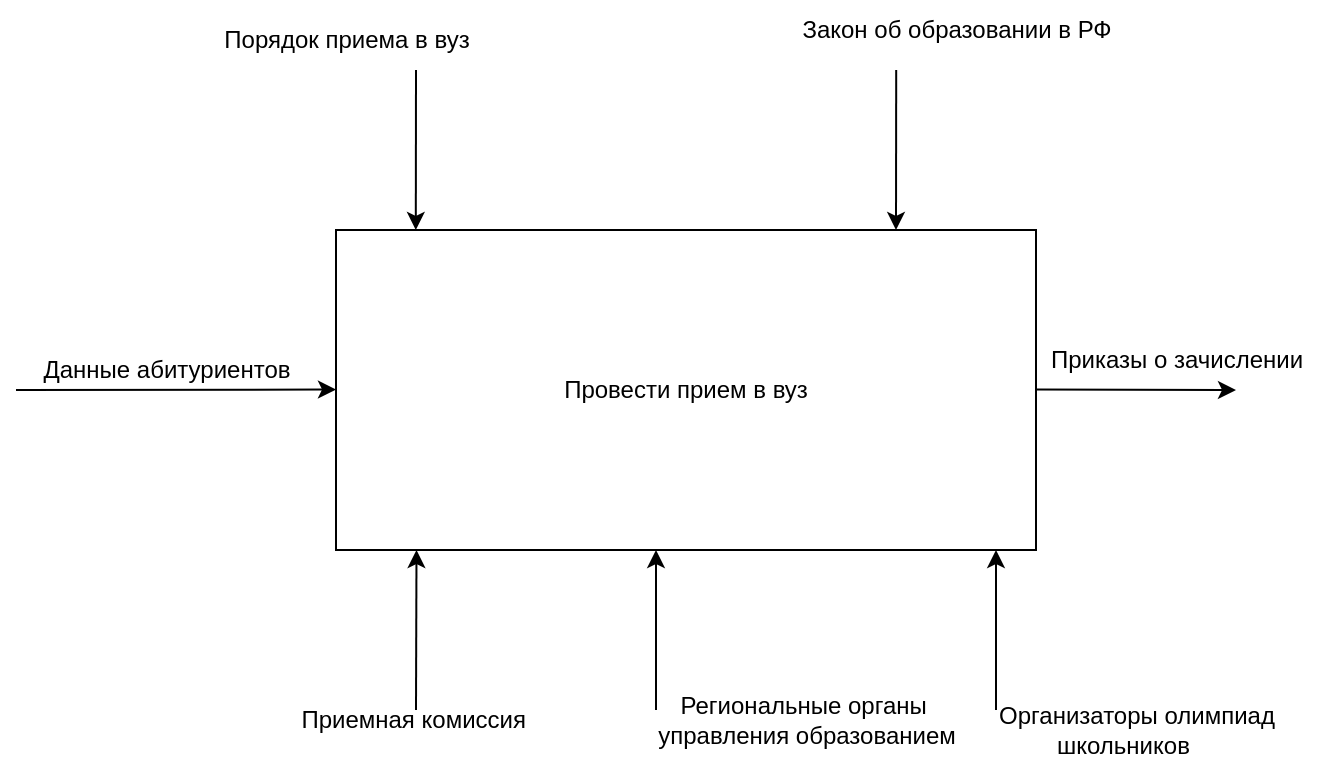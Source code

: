<mxfile version="22.0.6" type="device" pages="5">
  <diagram name="Копия Страница 1" id="jiBFk883fgw0Rn84-IuX">
    <mxGraphModel dx="1434" dy="746" grid="1" gridSize="10" guides="1" tooltips="1" connect="1" arrows="1" fold="1" page="1" pageScale="1" pageWidth="827" pageHeight="1169" math="0" shadow="0">
      <root>
        <mxCell id="N11et4Io_rQNXMmIKSy--0" />
        <mxCell id="N11et4Io_rQNXMmIKSy--1" parent="N11et4Io_rQNXMmIKSy--0" />
        <mxCell id="N11et4Io_rQNXMmIKSy--2" value="&lt;p class=&quot;MsoNormal&quot;&gt;Провести прием в вуз&lt;/p&gt;" style="rounded=0;whiteSpace=wrap;html=1;" parent="N11et4Io_rQNXMmIKSy--1" vertex="1">
          <mxGeometry x="320" y="200" width="350" height="160" as="geometry" />
        </mxCell>
        <mxCell id="N11et4Io_rQNXMmIKSy--3" value="" style="endArrow=classic;html=1;rounded=0;" parent="N11et4Io_rQNXMmIKSy--1" edge="1">
          <mxGeometry width="50" height="50" relative="1" as="geometry">
            <mxPoint x="160" y="280" as="sourcePoint" />
            <mxPoint x="320" y="279.76" as="targetPoint" />
          </mxGeometry>
        </mxCell>
        <mxCell id="N11et4Io_rQNXMmIKSy--4" value="Данные абитуриентов" style="text;html=1;align=center;verticalAlign=middle;resizable=0;points=[];autosize=1;strokeColor=none;fillColor=none;" parent="N11et4Io_rQNXMmIKSy--1" vertex="1">
          <mxGeometry x="160" y="255" width="150" height="30" as="geometry" />
        </mxCell>
        <mxCell id="N11et4Io_rQNXMmIKSy--5" value="" style="endArrow=classic;html=1;rounded=0;entryX=0.114;entryY=0;entryDx=0;entryDy=0;entryPerimeter=0;" parent="N11et4Io_rQNXMmIKSy--1" target="N11et4Io_rQNXMmIKSy--2" edge="1">
          <mxGeometry width="50" height="50" relative="1" as="geometry">
            <mxPoint x="360" y="120" as="sourcePoint" />
            <mxPoint x="400" y="220" as="targetPoint" />
          </mxGeometry>
        </mxCell>
        <mxCell id="N11et4Io_rQNXMmIKSy--6" value="Порядок приема в вуз" style="text;html=1;align=center;verticalAlign=middle;resizable=0;points=[];autosize=1;strokeColor=none;fillColor=none;" parent="N11et4Io_rQNXMmIKSy--1" vertex="1">
          <mxGeometry x="250" y="90" width="150" height="30" as="geometry" />
        </mxCell>
        <mxCell id="N11et4Io_rQNXMmIKSy--7" value="" style="endArrow=classic;html=1;rounded=0;entryX=0.114;entryY=0;entryDx=0;entryDy=0;entryPerimeter=0;" parent="N11et4Io_rQNXMmIKSy--1" edge="1">
          <mxGeometry width="50" height="50" relative="1" as="geometry">
            <mxPoint x="600.1" y="120" as="sourcePoint" />
            <mxPoint x="600.0" y="200" as="targetPoint" />
          </mxGeometry>
        </mxCell>
        <mxCell id="N11et4Io_rQNXMmIKSy--8" value="Закон об образовании в РФ" style="text;html=1;align=center;verticalAlign=middle;resizable=0;points=[];autosize=1;strokeColor=none;fillColor=none;" parent="N11et4Io_rQNXMmIKSy--1" vertex="1">
          <mxGeometry x="540" y="85" width="180" height="30" as="geometry" />
        </mxCell>
        <mxCell id="N11et4Io_rQNXMmIKSy--11" value="" style="endArrow=classic;html=1;rounded=0;entryX=0.115;entryY=1;entryDx=0;entryDy=0;entryPerimeter=0;" parent="N11et4Io_rQNXMmIKSy--1" target="N11et4Io_rQNXMmIKSy--2" edge="1">
          <mxGeometry width="50" height="50" relative="1" as="geometry">
            <mxPoint x="360" y="440" as="sourcePoint" />
            <mxPoint x="360.0" y="430" as="targetPoint" />
          </mxGeometry>
        </mxCell>
        <mxCell id="N11et4Io_rQNXMmIKSy--12" value="Приемная комиссия&amp;nbsp;" style="text;html=1;align=center;verticalAlign=middle;resizable=0;points=[];autosize=1;strokeColor=none;fillColor=none;" parent="N11et4Io_rQNXMmIKSy--1" vertex="1">
          <mxGeometry x="290" y="430" width="140" height="30" as="geometry" />
        </mxCell>
        <mxCell id="N11et4Io_rQNXMmIKSy--13" value="" style="endArrow=classic;html=1;rounded=0;" parent="N11et4Io_rQNXMmIKSy--1" edge="1">
          <mxGeometry width="50" height="50" relative="1" as="geometry">
            <mxPoint x="480" y="440" as="sourcePoint" />
            <mxPoint x="480" y="360" as="targetPoint" />
          </mxGeometry>
        </mxCell>
        <mxCell id="N11et4Io_rQNXMmIKSy--14" value="Региональные органы&amp;nbsp;&lt;br&gt;управления образованием" style="text;html=1;align=center;verticalAlign=middle;resizable=0;points=[];autosize=1;strokeColor=none;fillColor=none;" parent="N11et4Io_rQNXMmIKSy--1" vertex="1">
          <mxGeometry x="470" y="425" width="170" height="40" as="geometry" />
        </mxCell>
        <mxCell id="N11et4Io_rQNXMmIKSy--15" value="" style="endArrow=classic;html=1;rounded=0;" parent="N11et4Io_rQNXMmIKSy--1" edge="1">
          <mxGeometry width="50" height="50" relative="1" as="geometry">
            <mxPoint x="650" y="440" as="sourcePoint" />
            <mxPoint x="650" y="360" as="targetPoint" />
          </mxGeometry>
        </mxCell>
        <mxCell id="N11et4Io_rQNXMmIKSy--16" value="Организаторы олимпиад&lt;br&gt;школьников&amp;nbsp;&lt;span style=&quot;white-space: pre;&quot;&gt;&#x9;&lt;/span&gt;" style="text;html=1;align=center;verticalAlign=middle;resizable=0;points=[];autosize=1;strokeColor=none;fillColor=none;" parent="N11et4Io_rQNXMmIKSy--1" vertex="1">
          <mxGeometry x="640" y="430" width="160" height="40" as="geometry" />
        </mxCell>
        <mxCell id="N11et4Io_rQNXMmIKSy--17" value="" style="endArrow=classic;html=1;rounded=0;" parent="N11et4Io_rQNXMmIKSy--1" edge="1">
          <mxGeometry width="50" height="50" relative="1" as="geometry">
            <mxPoint x="670" y="279.71" as="sourcePoint" />
            <mxPoint x="770" y="280" as="targetPoint" />
          </mxGeometry>
        </mxCell>
        <mxCell id="N11et4Io_rQNXMmIKSy--18" value="Приказы о зачислении" style="text;html=1;align=center;verticalAlign=middle;resizable=0;points=[];autosize=1;strokeColor=none;fillColor=none;" parent="N11et4Io_rQNXMmIKSy--1" vertex="1">
          <mxGeometry x="665" y="250" width="150" height="30" as="geometry" />
        </mxCell>
      </root>
    </mxGraphModel>
  </diagram>
  <diagram name="Копия Страница 4" id="l4wWFQmzOyoUyt7C94R4">
    <mxGraphModel dx="2261" dy="746" grid="1" gridSize="10" guides="1" tooltips="1" connect="1" arrows="1" fold="1" page="1" pageScale="1" pageWidth="827" pageHeight="1169" math="0" shadow="0">
      <root>
        <mxCell id="G4tB_b_ON3mw8sExIOfI-0" />
        <mxCell id="G4tB_b_ON3mw8sExIOfI-1" parent="G4tB_b_ON3mw8sExIOfI-0" />
        <mxCell id="G4tB_b_ON3mw8sExIOfI-2" value="Обработка информации" style="rounded=0;whiteSpace=wrap;html=1;" parent="G4tB_b_ON3mw8sExIOfI-1" vertex="1">
          <mxGeometry x="280" y="260" width="120" height="60" as="geometry" />
        </mxCell>
        <mxCell id="G4tB_b_ON3mw8sExIOfI-3" value="прием документов от граждан" style="rounded=0;whiteSpace=wrap;html=1;" parent="G4tB_b_ON3mw8sExIOfI-1" vertex="1">
          <mxGeometry x="20" y="150" width="120" height="60" as="geometry" />
        </mxCell>
        <mxCell id="G4tB_b_ON3mw8sExIOfI-4" value="проведение конкурсного отбора" style="rounded=0;whiteSpace=wrap;html=1;" parent="G4tB_b_ON3mw8sExIOfI-1" vertex="1">
          <mxGeometry x="600" y="350" width="120" height="60" as="geometry" />
        </mxCell>
        <mxCell id="G4tB_b_ON3mw8sExIOfI-5" value="" style="endArrow=classic;html=1;rounded=0;entryX=0;entryY=0.5;entryDx=0;entryDy=0;" parent="G4tB_b_ON3mw8sExIOfI-1" target="G4tB_b_ON3mw8sExIOfI-3" edge="1">
          <mxGeometry width="50" height="50" relative="1" as="geometry">
            <mxPoint x="-130" y="180" as="sourcePoint" />
            <mxPoint x="100" y="179" as="targetPoint" />
            <Array as="points">
              <mxPoint x="-50" y="180" />
            </Array>
          </mxGeometry>
        </mxCell>
        <mxCell id="G4tB_b_ON3mw8sExIOfI-6" value="Данные абитуриентов" style="text;html=1;align=center;verticalAlign=middle;resizable=0;points=[];autosize=1;strokeColor=none;fillColor=none;" parent="G4tB_b_ON3mw8sExIOfI-1" vertex="1">
          <mxGeometry x="-130" y="145" width="150" height="30" as="geometry" />
        </mxCell>
        <mxCell id="G4tB_b_ON3mw8sExIOfI-7" value="" style="endArrow=classic;html=1;rounded=0;entryX=0.5;entryY=0;entryDx=0;entryDy=0;" parent="G4tB_b_ON3mw8sExIOfI-1" target="G4tB_b_ON3mw8sExIOfI-3" edge="1">
          <mxGeometry width="50" height="50" relative="1" as="geometry">
            <mxPoint x="80" y="70" as="sourcePoint" />
            <mxPoint x="159.5" y="150" as="targetPoint" />
          </mxGeometry>
        </mxCell>
        <mxCell id="G4tB_b_ON3mw8sExIOfI-8" value="Порядок приема в вуз" style="text;html=1;align=center;verticalAlign=middle;resizable=0;points=[];autosize=1;strokeColor=none;fillColor=none;" parent="G4tB_b_ON3mw8sExIOfI-1" vertex="1">
          <mxGeometry x="5" y="35" width="150" height="30" as="geometry" />
        </mxCell>
        <mxCell id="G4tB_b_ON3mw8sExIOfI-9" value="&lt;span style=&quot;color: rgb(0, 0, 0); font-family: Helvetica; font-size: 12px; font-style: normal; font-variant-ligatures: normal; font-variant-caps: normal; font-weight: 400; letter-spacing: normal; orphans: 2; text-align: center; text-indent: 0px; text-transform: none; widows: 2; word-spacing: 0px; -webkit-text-stroke-width: 0px; background-color: rgb(251, 251, 251); text-decoration-thickness: initial; text-decoration-style: initial; text-decoration-color: initial; float: none; display: inline !important;&quot;&gt;Закон об образовании в РФ&lt;/span&gt;" style="text;whiteSpace=wrap;html=1;" parent="G4tB_b_ON3mw8sExIOfI-1" vertex="1">
          <mxGeometry x="600" y="40" width="190" height="40" as="geometry" />
        </mxCell>
        <mxCell id="G4tB_b_ON3mw8sExIOfI-10" value="" style="endArrow=classic;html=1;rounded=0;entryX=0.75;entryY=0;entryDx=0;entryDy=0;" parent="G4tB_b_ON3mw8sExIOfI-1" target="G4tB_b_ON3mw8sExIOfI-4" edge="1">
          <mxGeometry width="50" height="50" relative="1" as="geometry">
            <mxPoint x="690" y="70" as="sourcePoint" />
            <mxPoint x="560" y="150" as="targetPoint" />
          </mxGeometry>
        </mxCell>
        <mxCell id="G4tB_b_ON3mw8sExIOfI-11" value="Приемная комиссия&amp;nbsp;" style="text;html=1;align=center;verticalAlign=middle;resizable=0;points=[];autosize=1;strokeColor=none;fillColor=none;" parent="G4tB_b_ON3mw8sExIOfI-1" vertex="1">
          <mxGeometry x="80" y="480" width="140" height="30" as="geometry" />
        </mxCell>
        <mxCell id="G4tB_b_ON3mw8sExIOfI-12" value="" style="endArrow=classic;html=1;rounded=0;entryX=0.75;entryY=1;entryDx=0;entryDy=0;" parent="G4tB_b_ON3mw8sExIOfI-1" target="G4tB_b_ON3mw8sExIOfI-3" edge="1">
          <mxGeometry width="50" height="50" relative="1" as="geometry">
            <mxPoint x="110" y="480" as="sourcePoint" />
            <mxPoint x="150" y="380" as="targetPoint" />
          </mxGeometry>
        </mxCell>
        <mxCell id="G4tB_b_ON3mw8sExIOfI-13" value="" style="endArrow=classic;html=1;rounded=0;" parent="G4tB_b_ON3mw8sExIOfI-1" edge="1">
          <mxGeometry width="50" height="50" relative="1" as="geometry">
            <mxPoint x="80" y="520" as="sourcePoint" />
            <mxPoint x="79.5" y="210" as="targetPoint" />
            <Array as="points">
              <mxPoint x="79.5" y="440" />
            </Array>
          </mxGeometry>
        </mxCell>
        <mxCell id="G4tB_b_ON3mw8sExIOfI-14" value="" style="endArrow=classic;html=1;rounded=0;exitX=1;exitY=0.5;exitDx=0;exitDy=0;" parent="G4tB_b_ON3mw8sExIOfI-1" source="G4tB_b_ON3mw8sExIOfI-3" edge="1">
          <mxGeometry width="50" height="50" relative="1" as="geometry">
            <mxPoint x="250" y="210" as="sourcePoint" />
            <mxPoint x="280" y="290" as="targetPoint" />
            <Array as="points">
              <mxPoint x="240" y="180" />
              <mxPoint x="240" y="240" />
              <mxPoint x="240" y="290" />
            </Array>
          </mxGeometry>
        </mxCell>
        <mxCell id="G4tB_b_ON3mw8sExIOfI-15" value="" style="endArrow=classic;html=1;rounded=0;exitX=1;exitY=0.5;exitDx=0;exitDy=0;entryX=0;entryY=0;entryDx=0;entryDy=0;" parent="G4tB_b_ON3mw8sExIOfI-1" target="G4tB_b_ON3mw8sExIOfI-4" edge="1">
          <mxGeometry width="50" height="50" relative="1" as="geometry">
            <mxPoint x="400" y="290" as="sourcePoint" />
            <mxPoint x="460" y="400" as="targetPoint" />
            <Array as="points">
              <mxPoint x="460" y="290" />
              <mxPoint x="460" y="350" />
            </Array>
          </mxGeometry>
        </mxCell>
        <mxCell id="G4tB_b_ON3mw8sExIOfI-16" value="" style="endArrow=classic;html=1;rounded=0;entryX=0.25;entryY=1;entryDx=0;entryDy=0;exitX=1;exitY=0.925;exitDx=0;exitDy=0;exitPerimeter=0;" parent="G4tB_b_ON3mw8sExIOfI-1" source="G4tB_b_ON3mw8sExIOfI-17" target="G4tB_b_ON3mw8sExIOfI-3" edge="1">
          <mxGeometry width="50" height="50" relative="1" as="geometry">
            <mxPoint x="50" y="500" as="sourcePoint" />
            <mxPoint x="40" y="230" as="targetPoint" />
          </mxGeometry>
        </mxCell>
        <mxCell id="G4tB_b_ON3mw8sExIOfI-17" value="Организаторы олимпиад&lt;br&gt;школьников&amp;nbsp;&lt;span style=&quot;white-space: pre;&quot;&gt;&#x9;&lt;/span&gt;" style="text;html=1;align=center;verticalAlign=middle;resizable=0;points=[];autosize=1;strokeColor=none;fillColor=none;" parent="G4tB_b_ON3mw8sExIOfI-1" vertex="1">
          <mxGeometry x="-110" y="450" width="160" height="40" as="geometry" />
        </mxCell>
        <mxCell id="G4tB_b_ON3mw8sExIOfI-18" value="" style="endArrow=classic;html=1;rounded=0;exitX=1;exitY=0.5;exitDx=0;exitDy=0;" parent="G4tB_b_ON3mw8sExIOfI-1" source="G4tB_b_ON3mw8sExIOfI-4" edge="1">
          <mxGeometry width="50" height="50" relative="1" as="geometry">
            <mxPoint x="650" y="380" as="sourcePoint" />
            <mxPoint x="880" y="380" as="targetPoint" />
          </mxGeometry>
        </mxCell>
        <mxCell id="G4tB_b_ON3mw8sExIOfI-19" value="Приказы о зачислении" style="text;html=1;align=center;verticalAlign=middle;resizable=0;points=[];autosize=1;strokeColor=none;fillColor=none;" parent="G4tB_b_ON3mw8sExIOfI-1" vertex="1">
          <mxGeometry x="720" y="340" width="150" height="30" as="geometry" />
        </mxCell>
        <mxCell id="G4tB_b_ON3mw8sExIOfI-23" value="Укомплектованные&lt;br&gt;данные абитуриентов" style="text;html=1;align=center;verticalAlign=middle;resizable=0;points=[];autosize=1;strokeColor=none;fillColor=none;" parent="G4tB_b_ON3mw8sExIOfI-1" vertex="1">
          <mxGeometry x="155" y="140" width="150" height="40" as="geometry" />
        </mxCell>
        <mxCell id="G4tB_b_ON3mw8sExIOfI-24" value="Рейтинговые списки абитуриентов" style="text;html=1;align=center;verticalAlign=middle;resizable=0;points=[];autosize=1;strokeColor=none;fillColor=none;" parent="G4tB_b_ON3mw8sExIOfI-1" vertex="1">
          <mxGeometry x="380" y="350" width="220" height="30" as="geometry" />
        </mxCell>
        <mxCell id="G4tB_b_ON3mw8sExIOfI-25" value="Региональные органы&amp;nbsp;&lt;br&gt;управления образованием" style="text;html=1;align=center;verticalAlign=middle;resizable=0;points=[];autosize=1;strokeColor=none;fillColor=none;" parent="G4tB_b_ON3mw8sExIOfI-1" vertex="1">
          <mxGeometry y="530" width="170" height="40" as="geometry" />
        </mxCell>
        <mxCell id="G4tB_b_ON3mw8sExIOfI-26" value="" style="endArrow=classic;html=1;rounded=0;entryX=0.25;entryY=1;entryDx=0;entryDy=0;" parent="G4tB_b_ON3mw8sExIOfI-1" target="G4tB_b_ON3mw8sExIOfI-4" edge="1">
          <mxGeometry width="50" height="50" relative="1" as="geometry">
            <mxPoint x="110" y="460" as="sourcePoint" />
            <mxPoint x="690" y="520" as="targetPoint" />
            <Array as="points">
              <mxPoint x="630" y="460" />
            </Array>
          </mxGeometry>
        </mxCell>
        <mxCell id="G4tB_b_ON3mw8sExIOfI-27" value="" style="endArrow=classic;html=1;rounded=0;entryX=0.5;entryY=1;entryDx=0;entryDy=0;" parent="G4tB_b_ON3mw8sExIOfI-1" target="G4tB_b_ON3mw8sExIOfI-2" edge="1">
          <mxGeometry width="50" height="50" relative="1" as="geometry">
            <mxPoint x="340" y="460" as="sourcePoint" />
            <mxPoint x="280" y="410" as="targetPoint" />
          </mxGeometry>
        </mxCell>
        <mxCell id="G4tB_b_ON3mw8sExIOfI-28" value="" style="endArrow=classic;html=1;rounded=0;entryX=0.75;entryY=1;entryDx=0;entryDy=0;" parent="G4tB_b_ON3mw8sExIOfI-1" target="G4tB_b_ON3mw8sExIOfI-4" edge="1">
          <mxGeometry width="50" height="50" relative="1" as="geometry">
            <mxPoint x="80" y="510" as="sourcePoint" />
            <mxPoint x="280" y="410" as="targetPoint" />
            <Array as="points">
              <mxPoint x="690" y="510" />
            </Array>
          </mxGeometry>
        </mxCell>
        <mxCell id="G4tB_b_ON3mw8sExIOfI-29" value="" style="endArrow=classic;html=1;rounded=0;entryX=0.75;entryY=1;entryDx=0;entryDy=0;" parent="G4tB_b_ON3mw8sExIOfI-1" target="G4tB_b_ON3mw8sExIOfI-2" edge="1">
          <mxGeometry width="50" height="50" relative="1" as="geometry">
            <mxPoint x="370" y="510" as="sourcePoint" />
            <mxPoint x="280" y="410" as="targetPoint" />
          </mxGeometry>
        </mxCell>
        <mxCell id="fU5EF5On8KcSB2FvHvP_-0" value="" style="endArrow=classic;html=1;rounded=0;entryX=0.5;entryY=0;entryDx=0;entryDy=0;" parent="G4tB_b_ON3mw8sExIOfI-1" target="G4tB_b_ON3mw8sExIOfI-2" edge="1">
          <mxGeometry width="50" height="50" relative="1" as="geometry">
            <mxPoint x="80" y="80" as="sourcePoint" />
            <mxPoint x="290" y="270" as="targetPoint" />
            <Array as="points">
              <mxPoint x="340" y="80" />
            </Array>
          </mxGeometry>
        </mxCell>
        <mxCell id="OlBZyAboBs_BVmcXixJA-0" value="Согласие абитуриента&lt;br&gt;&amp;nbsp;на зачисление в вуз" style="text;html=1;align=center;verticalAlign=middle;resizable=0;points=[];autosize=1;strokeColor=none;fillColor=none;" parent="G4tB_b_ON3mw8sExIOfI-1" vertex="1">
          <mxGeometry x="-150" y="350" width="150" height="40" as="geometry" />
        </mxCell>
        <mxCell id="OlBZyAboBs_BVmcXixJA-1" value="" style="endArrow=classic;html=1;rounded=0;entryX=0;entryY=0.75;entryDx=0;entryDy=0;" parent="G4tB_b_ON3mw8sExIOfI-1" target="G4tB_b_ON3mw8sExIOfI-4" edge="1">
          <mxGeometry width="50" height="50" relative="1" as="geometry">
            <mxPoint x="-120" y="395" as="sourcePoint" />
            <mxPoint x="280" y="410" as="targetPoint" />
          </mxGeometry>
        </mxCell>
      </root>
    </mxGraphModel>
  </diagram>
  <diagram id="H4629DA6ykd0A6g03HhK" name="Страница 1">
    <mxGraphModel dx="1434" dy="746" grid="0" gridSize="10" guides="1" tooltips="1" connect="1" arrows="1" fold="1" page="0" pageScale="1" pageWidth="827" pageHeight="1169" math="0" shadow="0">
      <root>
        <mxCell id="0" />
        <mxCell id="1" parent="0" />
        <mxCell id="CnU-21UB4KUfiZvA3XXN-1" value="&lt;p class=&quot;MsoNormal&quot;&gt;Провести прием в вуз&lt;/p&gt;" style="rounded=0;whiteSpace=wrap;html=1;" parent="1" vertex="1">
          <mxGeometry x="320" y="200" width="350" height="160" as="geometry" />
        </mxCell>
        <mxCell id="CnU-21UB4KUfiZvA3XXN-2" value="" style="endArrow=classic;html=1;rounded=0;" parent="1" edge="1">
          <mxGeometry width="50" height="50" relative="1" as="geometry">
            <mxPoint x="160" y="280" as="sourcePoint" />
            <mxPoint x="320" y="279.76" as="targetPoint" />
          </mxGeometry>
        </mxCell>
        <mxCell id="CnU-21UB4KUfiZvA3XXN-3" value="Данные абитуриентов" style="text;html=1;align=center;verticalAlign=middle;resizable=0;points=[];autosize=1;strokeColor=none;fillColor=none;" parent="1" vertex="1">
          <mxGeometry x="160" y="255" width="150" height="30" as="geometry" />
        </mxCell>
        <mxCell id="CnU-21UB4KUfiZvA3XXN-4" value="" style="endArrow=classic;html=1;rounded=0;entryX=0.114;entryY=0;entryDx=0;entryDy=0;entryPerimeter=0;" parent="1" target="CnU-21UB4KUfiZvA3XXN-1" edge="1">
          <mxGeometry width="50" height="50" relative="1" as="geometry">
            <mxPoint x="360" y="120" as="sourcePoint" />
            <mxPoint x="400" y="220" as="targetPoint" />
          </mxGeometry>
        </mxCell>
        <mxCell id="CnU-21UB4KUfiZvA3XXN-5" value="Порядок приема в вуз" style="text;html=1;align=center;verticalAlign=middle;resizable=0;points=[];autosize=1;strokeColor=none;fillColor=none;" parent="1" vertex="1">
          <mxGeometry x="250" y="90" width="150" height="30" as="geometry" />
        </mxCell>
        <mxCell id="CnU-21UB4KUfiZvA3XXN-6" value="" style="endArrow=classic;html=1;rounded=0;entryX=0.114;entryY=0;entryDx=0;entryDy=0;entryPerimeter=0;" parent="1" edge="1">
          <mxGeometry width="50" height="50" relative="1" as="geometry">
            <mxPoint x="530.1" y="120" as="sourcePoint" />
            <mxPoint x="530.0" y="200" as="targetPoint" />
          </mxGeometry>
        </mxCell>
        <mxCell id="CnU-21UB4KUfiZvA3XXN-7" value="Закон об образовании в РФ" style="text;html=1;align=center;verticalAlign=middle;resizable=0;points=[];autosize=1;strokeColor=none;fillColor=none;" parent="1" vertex="1">
          <mxGeometry x="580" y="50" width="180" height="30" as="geometry" />
        </mxCell>
        <mxCell id="CnU-21UB4KUfiZvA3XXN-8" value="" style="endArrow=classic;html=1;rounded=0;entryX=0.114;entryY=0;entryDx=0;entryDy=0;entryPerimeter=0;" parent="1" edge="1">
          <mxGeometry width="50" height="50" relative="1" as="geometry">
            <mxPoint x="430" y="100" as="sourcePoint" />
            <mxPoint x="429.5" y="200" as="targetPoint" />
          </mxGeometry>
        </mxCell>
        <mxCell id="CnU-21UB4KUfiZvA3XXN-9" value="Требования ФИС ГИА &lt;br&gt;и приема" style="text;html=1;align=center;verticalAlign=middle;resizable=0;points=[];autosize=1;strokeColor=none;fillColor=none;" parent="1" vertex="1">
          <mxGeometry x="370" y="50" width="150" height="40" as="geometry" />
        </mxCell>
        <mxCell id="CnU-21UB4KUfiZvA3XXN-10" value="" style="endArrow=classic;html=1;rounded=0;entryX=0.115;entryY=1;entryDx=0;entryDy=0;entryPerimeter=0;" parent="1" target="CnU-21UB4KUfiZvA3XXN-1" edge="1">
          <mxGeometry width="50" height="50" relative="1" as="geometry">
            <mxPoint x="360" y="440" as="sourcePoint" />
            <mxPoint x="360.0" y="430" as="targetPoint" />
          </mxGeometry>
        </mxCell>
        <mxCell id="CnU-21UB4KUfiZvA3XXN-11" value="Приемная комиссия&amp;nbsp;" style="text;html=1;align=center;verticalAlign=middle;resizable=0;points=[];autosize=1;strokeColor=none;fillColor=none;" parent="1" vertex="1">
          <mxGeometry x="250" y="435" width="140" height="30" as="geometry" />
        </mxCell>
        <mxCell id="CnU-21UB4KUfiZvA3XXN-12" value="" style="endArrow=classic;html=1;rounded=0;" parent="1" edge="1">
          <mxGeometry width="50" height="50" relative="1" as="geometry">
            <mxPoint x="520" y="440" as="sourcePoint" />
            <mxPoint x="520" y="360" as="targetPoint" />
          </mxGeometry>
        </mxCell>
        <mxCell id="CnU-21UB4KUfiZvA3XXN-13" value="Региональные органы&amp;nbsp;&lt;br&gt;управления образованием" style="text;html=1;align=center;verticalAlign=middle;resizable=0;points=[];autosize=1;strokeColor=none;fillColor=none;" parent="1" vertex="1">
          <mxGeometry x="450" y="450" width="170" height="40" as="geometry" />
        </mxCell>
        <mxCell id="CnU-21UB4KUfiZvA3XXN-16" value="" style="endArrow=classic;html=1;rounded=0;" parent="1" edge="1">
          <mxGeometry width="50" height="50" relative="1" as="geometry">
            <mxPoint x="670" y="279.71" as="sourcePoint" />
            <mxPoint x="770" y="280" as="targetPoint" />
          </mxGeometry>
        </mxCell>
        <mxCell id="CnU-21UB4KUfiZvA3XXN-17" value="Приказы о зачислении" style="text;html=1;align=center;verticalAlign=middle;resizable=0;points=[];autosize=1;strokeColor=none;fillColor=none;" parent="1" vertex="1">
          <mxGeometry x="665" y="250" width="150" height="30" as="geometry" />
        </mxCell>
        <mxCell id="uGyAQ1PdREp05AHk6LOk-1" value="АС" style="text;html=1;align=center;verticalAlign=middle;resizable=0;points=[];autosize=1;strokeColor=none;fillColor=none;" parent="1" vertex="1">
          <mxGeometry x="410" y="435" width="40" height="30" as="geometry" />
        </mxCell>
        <mxCell id="uGyAQ1PdREp05AHk6LOk-2" value="" style="endArrow=classic;html=1;rounded=0;entryX=0.115;entryY=1;entryDx=0;entryDy=0;entryPerimeter=0;" parent="1" edge="1">
          <mxGeometry width="50" height="50" relative="1" as="geometry">
            <mxPoint x="429.5" y="440" as="sourcePoint" />
            <mxPoint x="429.5" y="360" as="targetPoint" />
          </mxGeometry>
        </mxCell>
        <mxCell id="JrpncElJ1vCG7gg_Olo7-1" value="Алгоритмы для &lt;br&gt;проведения отбора в СУБД" style="text;html=1;align=center;verticalAlign=middle;resizable=0;points=[];autosize=1;strokeColor=none;fillColor=none;" parent="1" vertex="1">
          <mxGeometry x="460" y="80" width="180" height="40" as="geometry" />
        </mxCell>
        <mxCell id="JrpncElJ1vCG7gg_Olo7-2" value="" style="endArrow=classic;html=1;rounded=0;entryX=1;entryY=0;entryDx=0;entryDy=0;exitX=0.494;exitY=1.133;exitDx=0;exitDy=0;exitPerimeter=0;" parent="1" source="CnU-21UB4KUfiZvA3XXN-7" target="CnU-21UB4KUfiZvA3XXN-1" edge="1">
          <mxGeometry width="50" height="50" relative="1" as="geometry">
            <mxPoint x="650" y="110" as="sourcePoint" />
            <mxPoint x="440" y="360" as="targetPoint" />
          </mxGeometry>
        </mxCell>
      </root>
    </mxGraphModel>
  </diagram>
  <diagram id="PN4oSu3W6QK4y2xpg2mf" name="Страница 4">
    <mxGraphModel dx="1834" dy="746" grid="0" gridSize="10" guides="1" tooltips="1" connect="1" arrows="1" fold="1" page="0" pageScale="1" pageWidth="827" pageHeight="1169" math="0" shadow="0">
      <root>
        <mxCell id="0" />
        <mxCell id="1" parent="0" />
        <mxCell id="7jnlprzWnrNnb-pakiuN-1" value="Обработка информации" style="rounded=0;whiteSpace=wrap;html=1;" parent="1" vertex="1">
          <mxGeometry x="280" y="260" width="120" height="60" as="geometry" />
        </mxCell>
        <mxCell id="7jnlprzWnrNnb-pakiuN-2" value="прием документов от граждан" style="rounded=0;whiteSpace=wrap;html=1;" parent="1" vertex="1">
          <mxGeometry x="20" y="150" width="120" height="60" as="geometry" />
        </mxCell>
        <mxCell id="7jnlprzWnrNnb-pakiuN-3" value="проведение конкурсного отбора" style="rounded=0;whiteSpace=wrap;html=1;" parent="1" vertex="1">
          <mxGeometry x="600" y="350" width="120" height="60" as="geometry" />
        </mxCell>
        <mxCell id="7jnlprzWnrNnb-pakiuN-4" value="" style="endArrow=classic;html=1;rounded=0;entryX=0;entryY=0.5;entryDx=0;entryDy=0;" parent="1" target="7jnlprzWnrNnb-pakiuN-2" edge="1">
          <mxGeometry width="50" height="50" relative="1" as="geometry">
            <mxPoint x="-130" y="180" as="sourcePoint" />
            <mxPoint x="100" y="179" as="targetPoint" />
            <Array as="points">
              <mxPoint x="-50" y="180" />
            </Array>
          </mxGeometry>
        </mxCell>
        <mxCell id="7jnlprzWnrNnb-pakiuN-5" value="Данные абитуриентов" style="text;html=1;align=center;verticalAlign=middle;resizable=0;points=[];autosize=1;strokeColor=none;fillColor=none;" parent="1" vertex="1">
          <mxGeometry x="-130" y="145" width="150" height="30" as="geometry" />
        </mxCell>
        <mxCell id="7jnlprzWnrNnb-pakiuN-6" value="" style="endArrow=classic;html=1;rounded=0;entryX=0.5;entryY=0;entryDx=0;entryDy=0;" parent="1" target="7jnlprzWnrNnb-pakiuN-2" edge="1">
          <mxGeometry width="50" height="50" relative="1" as="geometry">
            <mxPoint x="80" y="70" as="sourcePoint" />
            <mxPoint x="159.5" y="150" as="targetPoint" />
            <Array as="points">
              <mxPoint x="80" y="108" />
            </Array>
          </mxGeometry>
        </mxCell>
        <mxCell id="7jnlprzWnrNnb-pakiuN-7" value="Порядок приема в вуз" style="text;html=1;align=center;verticalAlign=middle;resizable=0;points=[];autosize=1;strokeColor=none;fillColor=none;" parent="1" vertex="1">
          <mxGeometry x="5" y="35" width="150" height="30" as="geometry" />
        </mxCell>
        <mxCell id="7jnlprzWnrNnb-pakiuN-8" value="&lt;span style=&quot;color: rgb(0, 0, 0); font-family: Helvetica; font-size: 12px; font-style: normal; font-variant-ligatures: normal; font-variant-caps: normal; font-weight: 400; letter-spacing: normal; orphans: 2; text-align: center; text-indent: 0px; text-transform: none; widows: 2; word-spacing: 0px; -webkit-text-stroke-width: 0px; background-color: rgb(251, 251, 251); text-decoration-thickness: initial; text-decoration-style: initial; text-decoration-color: initial; float: none; display: inline !important;&quot;&gt;Закон об образовании в РФ&lt;/span&gt;" style="text;whiteSpace=wrap;html=1;" parent="1" vertex="1">
          <mxGeometry x="730" y="50" width="190" height="40" as="geometry" />
        </mxCell>
        <mxCell id="7jnlprzWnrNnb-pakiuN-9" value="" style="endArrow=classic;html=1;rounded=0;entryX=1;entryY=0;entryDx=0;entryDy=0;" parent="1" target="7jnlprzWnrNnb-pakiuN-3" edge="1">
          <mxGeometry width="50" height="50" relative="1" as="geometry">
            <mxPoint x="720" y="80" as="sourcePoint" />
            <mxPoint x="560" y="150" as="targetPoint" />
          </mxGeometry>
        </mxCell>
        <mxCell id="7jnlprzWnrNnb-pakiuN-10" value="Приемная комиссия&amp;nbsp;" style="text;html=1;align=center;verticalAlign=middle;resizable=0;points=[];autosize=1;strokeColor=none;fillColor=none;" parent="1" vertex="1">
          <mxGeometry x="80" y="480" width="140" height="30" as="geometry" />
        </mxCell>
        <mxCell id="7jnlprzWnrNnb-pakiuN-11" value="" style="endArrow=classic;html=1;rounded=0;entryX=0.75;entryY=1;entryDx=0;entryDy=0;" parent="1" target="7jnlprzWnrNnb-pakiuN-2" edge="1">
          <mxGeometry width="50" height="50" relative="1" as="geometry">
            <mxPoint x="110" y="480" as="sourcePoint" />
            <mxPoint x="150" y="380" as="targetPoint" />
          </mxGeometry>
        </mxCell>
        <mxCell id="7jnlprzWnrNnb-pakiuN-16" value="" style="endArrow=classic;html=1;rounded=0;" parent="1" edge="1">
          <mxGeometry width="50" height="50" relative="1" as="geometry">
            <mxPoint x="80" y="520" as="sourcePoint" />
            <mxPoint x="79.5" y="210" as="targetPoint" />
            <Array as="points">
              <mxPoint x="79.5" y="440" />
            </Array>
          </mxGeometry>
        </mxCell>
        <mxCell id="7jnlprzWnrNnb-pakiuN-18" value="" style="endArrow=classic;html=1;rounded=0;exitX=1;exitY=0.5;exitDx=0;exitDy=0;" parent="1" source="7jnlprzWnrNnb-pakiuN-2" edge="1">
          <mxGeometry width="50" height="50" relative="1" as="geometry">
            <mxPoint x="250" y="210" as="sourcePoint" />
            <mxPoint x="280" y="290" as="targetPoint" />
            <Array as="points">
              <mxPoint x="240" y="180" />
              <mxPoint x="240" y="240" />
              <mxPoint x="240" y="290" />
            </Array>
          </mxGeometry>
        </mxCell>
        <mxCell id="7jnlprzWnrNnb-pakiuN-19" value="" style="endArrow=classic;html=1;rounded=0;exitX=1;exitY=0.5;exitDx=0;exitDy=0;entryX=0;entryY=0.25;entryDx=0;entryDy=0;" parent="1" target="7jnlprzWnrNnb-pakiuN-3" edge="1">
          <mxGeometry width="50" height="50" relative="1" as="geometry">
            <mxPoint x="400" y="290" as="sourcePoint" />
            <mxPoint x="460" y="400" as="targetPoint" />
            <Array as="points">
              <mxPoint x="460" y="290" />
              <mxPoint x="460" y="350" />
              <mxPoint x="460" y="365" />
            </Array>
          </mxGeometry>
        </mxCell>
        <mxCell id="7jnlprzWnrNnb-pakiuN-22" value="" style="endArrow=classic;html=1;rounded=0;exitX=1;exitY=0.5;exitDx=0;exitDy=0;" parent="1" source="7jnlprzWnrNnb-pakiuN-3" edge="1">
          <mxGeometry width="50" height="50" relative="1" as="geometry">
            <mxPoint x="650" y="380" as="sourcePoint" />
            <mxPoint x="880" y="380" as="targetPoint" />
          </mxGeometry>
        </mxCell>
        <mxCell id="7jnlprzWnrNnb-pakiuN-23" value="Приказы о зачислении" style="text;html=1;align=center;verticalAlign=middle;resizable=0;points=[];autosize=1;strokeColor=none;fillColor=none;" parent="1" vertex="1">
          <mxGeometry x="720" y="340" width="150" height="30" as="geometry" />
        </mxCell>
        <mxCell id="676nlSgWG2SbPQrg-Vz9-1" value="Требования ФИС ГИА &lt;br&gt;и приема" style="text;html=1;align=center;verticalAlign=middle;resizable=0;points=[];autosize=1;strokeColor=none;fillColor=none;" parent="1" vertex="1">
          <mxGeometry x="330" y="30" width="150" height="40" as="geometry" />
        </mxCell>
        <mxCell id="676nlSgWG2SbPQrg-Vz9-2" value="" style="endArrow=classic;html=1;rounded=0;" parent="1" edge="1">
          <mxGeometry width="50" height="50" relative="1" as="geometry">
            <mxPoint x="360" y="80" as="sourcePoint" />
            <mxPoint x="360" y="260" as="targetPoint" />
          </mxGeometry>
        </mxCell>
        <mxCell id="676nlSgWG2SbPQrg-Vz9-3" value="" style="endArrow=classic;html=1;rounded=0;entryX=0;entryY=0;entryDx=0;entryDy=0;" parent="1" target="7jnlprzWnrNnb-pakiuN-3" edge="1">
          <mxGeometry width="50" height="50" relative="1" as="geometry">
            <mxPoint x="360" y="80" as="sourcePoint" />
            <mxPoint x="550" y="160" as="targetPoint" />
            <Array as="points">
              <mxPoint x="360" y="110" />
              <mxPoint x="600" y="110" />
            </Array>
          </mxGeometry>
        </mxCell>
        <mxCell id="ImfvmhDSV08x3epUYcTS-1" value="Укомплектованные&lt;br&gt;данные абитуриентов" style="text;html=1;align=center;verticalAlign=middle;resizable=0;points=[];autosize=1;strokeColor=none;fillColor=none;" parent="1" vertex="1">
          <mxGeometry x="155" y="140" width="150" height="40" as="geometry" />
        </mxCell>
        <mxCell id="ImfvmhDSV08x3epUYcTS-2" value="Рейтинговые списки абитуриентов" style="text;html=1;align=center;verticalAlign=middle;resizable=0;points=[];autosize=1;strokeColor=none;fillColor=none;" parent="1" vertex="1">
          <mxGeometry x="380" y="365" width="220" height="30" as="geometry" />
        </mxCell>
        <mxCell id="ImfvmhDSV08x3epUYcTS-3" value="Региональные органы&amp;nbsp;&lt;br&gt;управления образованием" style="text;html=1;align=center;verticalAlign=middle;resizable=0;points=[];autosize=1;strokeColor=none;fillColor=none;" parent="1" vertex="1">
          <mxGeometry y="530" width="170" height="40" as="geometry" />
        </mxCell>
        <mxCell id="gwTzc-PoGd1VD3i7h_Qr-1" value="" style="endArrow=classic;html=1;rounded=0;entryX=0.25;entryY=1;entryDx=0;entryDy=0;" parent="1" target="7jnlprzWnrNnb-pakiuN-3" edge="1">
          <mxGeometry width="50" height="50" relative="1" as="geometry">
            <mxPoint x="110" y="460" as="sourcePoint" />
            <mxPoint x="690" y="520" as="targetPoint" />
            <Array as="points">
              <mxPoint x="630" y="460" />
            </Array>
          </mxGeometry>
        </mxCell>
        <mxCell id="gwTzc-PoGd1VD3i7h_Qr-2" value="" style="endArrow=classic;html=1;rounded=0;entryX=0.5;entryY=1;entryDx=0;entryDy=0;" parent="1" target="7jnlprzWnrNnb-pakiuN-1" edge="1">
          <mxGeometry width="50" height="50" relative="1" as="geometry">
            <mxPoint x="340" y="460" as="sourcePoint" />
            <mxPoint x="280" y="410" as="targetPoint" />
          </mxGeometry>
        </mxCell>
        <mxCell id="gwTzc-PoGd1VD3i7h_Qr-3" value="" style="endArrow=classic;html=1;rounded=0;entryX=0.75;entryY=1;entryDx=0;entryDy=0;" parent="1" target="7jnlprzWnrNnb-pakiuN-3" edge="1">
          <mxGeometry width="50" height="50" relative="1" as="geometry">
            <mxPoint x="80" y="510" as="sourcePoint" />
            <mxPoint x="280" y="410" as="targetPoint" />
            <Array as="points">
              <mxPoint x="690" y="510" />
            </Array>
          </mxGeometry>
        </mxCell>
        <mxCell id="gwTzc-PoGd1VD3i7h_Qr-4" value="" style="endArrow=classic;html=1;rounded=0;entryX=0.75;entryY=1;entryDx=0;entryDy=0;" parent="1" target="7jnlprzWnrNnb-pakiuN-1" edge="1">
          <mxGeometry width="50" height="50" relative="1" as="geometry">
            <mxPoint x="370" y="510" as="sourcePoint" />
            <mxPoint x="280" y="410" as="targetPoint" />
          </mxGeometry>
        </mxCell>
        <mxCell id="tOv97J_rEzrMGtdzBbgW-1" value="" style="endArrow=classic;html=1;rounded=0;entryX=0.25;entryY=1;entryDx=0;entryDy=0;" parent="1" target="7jnlprzWnrNnb-pakiuN-1" edge="1">
          <mxGeometry width="50" height="50" relative="1" as="geometry">
            <mxPoint x="310" y="370" as="sourcePoint" />
            <mxPoint x="280" y="210" as="targetPoint" />
          </mxGeometry>
        </mxCell>
        <mxCell id="tOv97J_rEzrMGtdzBbgW-2" value="АС" style="text;html=1;align=center;verticalAlign=middle;resizable=0;points=[];autosize=1;strokeColor=none;fillColor=none;" parent="1" vertex="1">
          <mxGeometry x="290" y="370" width="40" height="30" as="geometry" />
        </mxCell>
        <mxCell id="tOv97J_rEzrMGtdzBbgW-3" value="АС" style="text;html=1;align=center;verticalAlign=middle;resizable=0;points=[];autosize=1;strokeColor=none;fillColor=none;" parent="1" vertex="1">
          <mxGeometry x="640" y="470" width="40" height="30" as="geometry" />
        </mxCell>
        <mxCell id="tOv97J_rEzrMGtdzBbgW-4" value="" style="endArrow=classic;html=1;rounded=0;entryX=0.25;entryY=1;entryDx=0;entryDy=0;exitX=0.525;exitY=0.033;exitDx=0;exitDy=0;exitPerimeter=0;" parent="1" source="tOv97J_rEzrMGtdzBbgW-3" edge="1">
          <mxGeometry width="50" height="50" relative="1" as="geometry">
            <mxPoint x="660" y="460" as="sourcePoint" />
            <mxPoint x="659.5" y="410" as="targetPoint" />
          </mxGeometry>
        </mxCell>
        <mxCell id="PIvCmbCBEZ7_U5NnzOeG-1" value="Алгоритмы для &lt;br&gt;проведения отбора в СУБД" style="text;html=1;align=center;verticalAlign=middle;resizable=0;points=[];autosize=1;strokeColor=none;fillColor=none;" parent="1" vertex="1">
          <mxGeometry x="520" y="35" width="180" height="40" as="geometry" />
        </mxCell>
        <mxCell id="PIvCmbCBEZ7_U5NnzOeG-2" value="" style="endArrow=classic;html=1;rounded=0;entryX=0.5;entryY=0;entryDx=0;entryDy=0;" parent="1" target="7jnlprzWnrNnb-pakiuN-3" edge="1">
          <mxGeometry width="50" height="50" relative="1" as="geometry">
            <mxPoint x="660" y="80" as="sourcePoint" />
            <mxPoint x="280" y="200" as="targetPoint" />
          </mxGeometry>
        </mxCell>
        <mxCell id="WZP1noiajsRmQF8Hdt2G-1" value="" style="endArrow=classic;html=1;rounded=0;entryX=0.2;entryY=-0.017;entryDx=0;entryDy=0;entryPerimeter=0;" edge="1" parent="1">
          <mxGeometry width="50" height="50" relative="1" as="geometry">
            <mxPoint x="81" y="70" as="sourcePoint" />
            <mxPoint x="305" y="259.98" as="targetPoint" />
            <Array as="points">
              <mxPoint x="305" y="70" />
            </Array>
          </mxGeometry>
        </mxCell>
      </root>
    </mxGraphModel>
  </diagram>
  <diagram id="YmqKSYgWg3Cf3agPVp1l" name="Страница 5">
    <mxGraphModel dx="1434" dy="1546" grid="0" gridSize="10" guides="1" tooltips="1" connect="1" arrows="1" fold="1" page="0" pageScale="1" pageWidth="827" pageHeight="1169" math="0" shadow="0">
      <root>
        <mxCell id="0" />
        <mxCell id="1" parent="0" />
        <mxCell id="w3Yru3cC-gCEOQKWdpsH-1" value="Данные абитуриентов" style="rounded=0;whiteSpace=wrap;html=1;" parent="1" vertex="1">
          <mxGeometry x="420" y="-168" width="270" height="90" as="geometry" />
        </mxCell>
        <mxCell id="uU5rTk9FOPjvY1QsAC58-1" value="Фото" style="ellipse;whiteSpace=wrap;html=1;" parent="1" vertex="1">
          <mxGeometry x="39" y="-173" width="120" height="80" as="geometry" />
        </mxCell>
        <mxCell id="uU5rTk9FOPjvY1QsAC58-2" value="Заявление на приём и согласие на обработку данных" style="ellipse;whiteSpace=wrap;html=1;" parent="1" vertex="1">
          <mxGeometry x="89" y="-293" width="150" height="100" as="geometry" />
        </mxCell>
        <mxCell id="uU5rTk9FOPjvY1QsAC58-3" value="Заявление на поступление" style="ellipse;whiteSpace=wrap;html=1;" parent="1" vertex="1">
          <mxGeometry x="429" y="-513" width="120" height="80" as="geometry" />
        </mxCell>
        <mxCell id="uU5rTk9FOPjvY1QsAC58-4" value="Военный билет, если есть" style="ellipse;whiteSpace=wrap;html=1;" parent="1" vertex="1">
          <mxGeometry x="209" y="-363" width="140" height="90" as="geometry" />
        </mxCell>
        <mxCell id="uU5rTk9FOPjvY1QsAC58-5" value="Информация о результатах ЕГЭ" style="ellipse;whiteSpace=wrap;html=1;" parent="1" vertex="1">
          <mxGeometry x="869" y="-293" width="120" height="80" as="geometry" />
        </mxCell>
        <mxCell id="uU5rTk9FOPjvY1QsAC58-6" value="Медицинская справка" style="ellipse;whiteSpace=wrap;html=1;" parent="1" vertex="1">
          <mxGeometry x="146" y="-53" width="120" height="80" as="geometry" />
        </mxCell>
        <mxCell id="uU5rTk9FOPjvY1QsAC58-7" value="Документы, подтверждающие индивидуальные достижения" style="ellipse;whiteSpace=wrap;html=1;" parent="1" vertex="1">
          <mxGeometry x="847" y="-91" width="150" height="90" as="geometry" />
        </mxCell>
        <mxCell id="uU5rTk9FOPjvY1QsAC58-8" value="Договор о целевом обучении для поступающих на целевое" style="ellipse;whiteSpace=wrap;html=1;" parent="1" vertex="1">
          <mxGeometry x="949" y="-233" width="160" height="110" as="geometry" />
        </mxCell>
        <mxCell id="uU5rTk9FOPjvY1QsAC58-9" value="СНИЛС, если есть" style="ellipse;whiteSpace=wrap;html=1;" parent="1" vertex="1">
          <mxGeometry x="339" y="-433" width="120" height="80" as="geometry" />
        </mxCell>
        <mxCell id="uU5rTk9FOPjvY1QsAC58-10" value="Документ, удостоверяющий личность и гражданство" style="ellipse;whiteSpace=wrap;html=1;" parent="1" vertex="1">
          <mxGeometry x="559" y="-513" width="120" height="80" as="geometry" />
        </mxCell>
        <mxCell id="uU5rTk9FOPjvY1QsAC58-11" value="Документ о предыдущем образовании" style="ellipse;whiteSpace=wrap;html=1;" parent="1" vertex="1">
          <mxGeometry x="663" y="-433" width="120" height="80" as="geometry" />
        </mxCell>
        <mxCell id="uU5rTk9FOPjvY1QsAC58-12" value="Документы, подтверждающие особые права на поступление" style="ellipse;whiteSpace=wrap;html=1;" parent="1" vertex="1">
          <mxGeometry x="749" y="-353" width="120" height="80" as="geometry" />
        </mxCell>
        <mxCell id="uU5rTk9FOPjvY1QsAC58-13" value="" style="endArrow=none;html=1;rounded=0;entryX=1;entryY=1;entryDx=0;entryDy=0;exitX=0.5;exitY=0;exitDx=0;exitDy=0;" parent="1" source="w3Yru3cC-gCEOQKWdpsH-1" target="uU5rTk9FOPjvY1QsAC58-4" edge="1">
          <mxGeometry width="50" height="50" relative="1" as="geometry">
            <mxPoint x="269" y="-93" as="sourcePoint" />
            <mxPoint x="319" y="-143" as="targetPoint" />
          </mxGeometry>
        </mxCell>
        <mxCell id="uU5rTk9FOPjvY1QsAC58-14" value="" style="endArrow=none;html=1;rounded=0;exitX=1;exitY=0.5;exitDx=0;exitDy=0;entryX=0;entryY=0.5;entryDx=0;entryDy=0;" parent="1" source="uU5rTk9FOPjvY1QsAC58-2" target="w3Yru3cC-gCEOQKWdpsH-1" edge="1">
          <mxGeometry width="50" height="50" relative="1" as="geometry">
            <mxPoint x="279" y="-83" as="sourcePoint" />
            <mxPoint x="329" y="-133" as="targetPoint" />
          </mxGeometry>
        </mxCell>
        <mxCell id="uU5rTk9FOPjvY1QsAC58-15" value="" style="endArrow=none;html=1;rounded=0;exitX=1;exitY=0.5;exitDx=0;exitDy=0;entryX=0;entryY=0.5;entryDx=0;entryDy=0;" parent="1" source="uU5rTk9FOPjvY1QsAC58-1" target="w3Yru3cC-gCEOQKWdpsH-1" edge="1">
          <mxGeometry width="50" height="50" relative="1" as="geometry">
            <mxPoint x="289" y="-73" as="sourcePoint" />
            <mxPoint x="339" y="-123" as="targetPoint" />
          </mxGeometry>
        </mxCell>
        <mxCell id="uU5rTk9FOPjvY1QsAC58-16" value="" style="endArrow=none;html=1;rounded=0;exitX=1;exitY=0;exitDx=0;exitDy=0;entryX=0;entryY=0.5;entryDx=0;entryDy=0;" parent="1" source="uU5rTk9FOPjvY1QsAC58-6" target="w3Yru3cC-gCEOQKWdpsH-1" edge="1">
          <mxGeometry width="50" height="50" relative="1" as="geometry">
            <mxPoint x="269" y="-43" as="sourcePoint" />
            <mxPoint x="349" y="-113" as="targetPoint" />
          </mxGeometry>
        </mxCell>
        <mxCell id="uU5rTk9FOPjvY1QsAC58-17" value="" style="endArrow=none;html=1;rounded=0;entryX=0;entryY=0;entryDx=0;entryDy=0;exitX=1;exitY=0.5;exitDx=0;exitDy=0;" parent="1" source="w3Yru3cC-gCEOQKWdpsH-1" target="uU5rTk9FOPjvY1QsAC58-7" edge="1">
          <mxGeometry width="50" height="50" relative="1" as="geometry">
            <mxPoint x="309" y="-53" as="sourcePoint" />
            <mxPoint x="819" y="-68" as="targetPoint" />
          </mxGeometry>
        </mxCell>
        <mxCell id="uU5rTk9FOPjvY1QsAC58-18" value="" style="endArrow=none;html=1;rounded=0;entryX=0;entryY=0.5;entryDx=0;entryDy=0;exitX=1;exitY=0.5;exitDx=0;exitDy=0;" parent="1" source="w3Yru3cC-gCEOQKWdpsH-1" target="uU5rTk9FOPjvY1QsAC58-8" edge="1">
          <mxGeometry width="50" height="50" relative="1" as="geometry">
            <mxPoint x="319" y="-43" as="sourcePoint" />
            <mxPoint x="369" y="-93" as="targetPoint" />
          </mxGeometry>
        </mxCell>
        <mxCell id="uU5rTk9FOPjvY1QsAC58-19" value="" style="endArrow=none;html=1;rounded=0;exitX=0;exitY=0.5;exitDx=0;exitDy=0;entryX=1;entryY=0.5;entryDx=0;entryDy=0;" parent="1" source="uU5rTk9FOPjvY1QsAC58-5" target="w3Yru3cC-gCEOQKWdpsH-1" edge="1">
          <mxGeometry width="50" height="50" relative="1" as="geometry">
            <mxPoint x="329" y="-33" as="sourcePoint" />
            <mxPoint x="379" y="-83" as="targetPoint" />
          </mxGeometry>
        </mxCell>
        <mxCell id="uU5rTk9FOPjvY1QsAC58-20" value="" style="endArrow=none;html=1;rounded=0;exitX=0.5;exitY=1;exitDx=0;exitDy=0;entryX=0.5;entryY=0;entryDx=0;entryDy=0;" parent="1" source="uU5rTk9FOPjvY1QsAC58-12" target="w3Yru3cC-gCEOQKWdpsH-1" edge="1">
          <mxGeometry width="50" height="50" relative="1" as="geometry">
            <mxPoint x="339" y="-23" as="sourcePoint" />
            <mxPoint x="389" y="-73" as="targetPoint" />
          </mxGeometry>
        </mxCell>
        <mxCell id="uU5rTk9FOPjvY1QsAC58-21" value="" style="endArrow=none;html=1;rounded=0;entryX=0.5;entryY=1;entryDx=0;entryDy=0;exitX=0.5;exitY=0;exitDx=0;exitDy=0;" parent="1" source="w3Yru3cC-gCEOQKWdpsH-1" target="uU5rTk9FOPjvY1QsAC58-11" edge="1">
          <mxGeometry width="50" height="50" relative="1" as="geometry">
            <mxPoint x="349" y="-13" as="sourcePoint" />
            <mxPoint x="399" y="-63" as="targetPoint" />
          </mxGeometry>
        </mxCell>
        <mxCell id="uU5rTk9FOPjvY1QsAC58-22" value="" style="endArrow=none;html=1;rounded=0;entryX=0.5;entryY=1;entryDx=0;entryDy=0;exitX=0.5;exitY=0;exitDx=0;exitDy=0;" parent="1" source="w3Yru3cC-gCEOQKWdpsH-1" target="uU5rTk9FOPjvY1QsAC58-9" edge="1">
          <mxGeometry width="50" height="50" relative="1" as="geometry">
            <mxPoint x="359" y="-3" as="sourcePoint" />
            <mxPoint x="409" y="-53" as="targetPoint" />
          </mxGeometry>
        </mxCell>
        <mxCell id="uU5rTk9FOPjvY1QsAC58-23" value="" style="endArrow=none;html=1;rounded=0;entryX=0.5;entryY=1;entryDx=0;entryDy=0;exitX=0.5;exitY=0;exitDx=0;exitDy=0;" parent="1" source="w3Yru3cC-gCEOQKWdpsH-1" target="uU5rTk9FOPjvY1QsAC58-10" edge="1">
          <mxGeometry width="50" height="50" relative="1" as="geometry">
            <mxPoint x="409" y="37" as="sourcePoint" />
            <mxPoint x="459" y="-13" as="targetPoint" />
          </mxGeometry>
        </mxCell>
        <mxCell id="uU5rTk9FOPjvY1QsAC58-24" value="" style="endArrow=none;html=1;rounded=0;entryX=0.5;entryY=1;entryDx=0;entryDy=0;exitX=0.5;exitY=0;exitDx=0;exitDy=0;" parent="1" source="w3Yru3cC-gCEOQKWdpsH-1" target="uU5rTk9FOPjvY1QsAC58-3" edge="1">
          <mxGeometry width="50" height="50" relative="1" as="geometry">
            <mxPoint x="379" y="17" as="sourcePoint" />
            <mxPoint x="429" y="-33" as="targetPoint" />
          </mxGeometry>
        </mxCell>
        <mxCell id="qNJYTw85S8MQO15ur0T4-1" value="Прием документов" style="rhombus;whiteSpace=wrap;html=1;" parent="1" vertex="1">
          <mxGeometry x="440" y="127" width="230" height="80" as="geometry" />
        </mxCell>
        <mxCell id="W9vOswPJdEMO0a0wLkiy-1" value="" style="endArrow=none;html=1;rounded=0;entryX=0.5;entryY=1;entryDx=0;entryDy=0;exitX=0.5;exitY=0;exitDx=0;exitDy=0;" parent="1" source="qNJYTw85S8MQO15ur0T4-1" target="w3Yru3cC-gCEOQKWdpsH-1" edge="1">
          <mxGeometry width="50" height="50" relative="1" as="geometry">
            <mxPoint x="486" y="84" as="sourcePoint" />
            <mxPoint x="337" y="-28" as="targetPoint" />
          </mxGeometry>
        </mxCell>
        <mxCell id="W9vOswPJdEMO0a0wLkiy-2" value="" style="endArrow=none;html=1;rounded=0;entryX=0.5;entryY=1;entryDx=0;entryDy=0;exitX=0;exitY=0.5;exitDx=0;exitDy=0;" parent="1" source="W9vOswPJdEMO0a0wLkiy-3" target="qNJYTw85S8MQO15ur0T4-1" edge="1">
          <mxGeometry width="50" height="50" relative="1" as="geometry">
            <mxPoint x="680" y="520" as="sourcePoint" />
            <mxPoint x="200" y="260" as="targetPoint" />
            <Array as="points">
              <mxPoint x="555" y="258" />
            </Array>
          </mxGeometry>
        </mxCell>
        <mxCell id="W9vOswPJdEMO0a0wLkiy-3" value="личное дело" style="rounded=0;whiteSpace=wrap;html=1;" parent="1" vertex="1">
          <mxGeometry x="829" y="228" width="120" height="60" as="geometry" />
        </mxCell>
        <mxCell id="wxqUIcFi0WOB729AKfoB-1" value="данные абитуриента" style="ellipse;whiteSpace=wrap;html=1;" parent="1" vertex="1">
          <mxGeometry x="661" y="30" width="160" height="90" as="geometry" />
        </mxCell>
        <mxCell id="wxqUIcFi0WOB729AKfoB-2" value="" style="endArrow=none;html=1;rounded=0;entryX=0.5;entryY=1;entryDx=0;entryDy=0;exitX=0.5;exitY=0;exitDx=0;exitDy=0;" parent="1" source="W9vOswPJdEMO0a0wLkiy-3" target="wxqUIcFi0WOB729AKfoB-1" edge="1">
          <mxGeometry width="50" height="50" relative="1" as="geometry">
            <mxPoint x="330" y="460" as="sourcePoint" />
            <mxPoint x="380" y="410" as="targetPoint" />
          </mxGeometry>
        </mxCell>
        <mxCell id="wxqUIcFi0WOB729AKfoB-3" value="Дата подачи документов" style="ellipse;whiteSpace=wrap;html=1;" parent="1" vertex="1">
          <mxGeometry x="869" y="27" width="170" height="80" as="geometry" />
        </mxCell>
        <mxCell id="wxqUIcFi0WOB729AKfoB-4" value="" style="endArrow=none;html=1;rounded=0;entryX=0.5;entryY=1;entryDx=0;entryDy=0;exitX=0.5;exitY=0;exitDx=0;exitDy=0;" parent="1" source="W9vOswPJdEMO0a0wLkiy-3" target="wxqUIcFi0WOB729AKfoB-3" edge="1">
          <mxGeometry width="50" height="50" relative="1" as="geometry">
            <mxPoint x="570" y="500" as="sourcePoint" />
            <mxPoint x="400" y="410" as="targetPoint" />
          </mxGeometry>
        </mxCell>
        <mxCell id="wxqUIcFi0WOB729AKfoB-5" value="Обработка документов" style="rhombus;whiteSpace=wrap;html=1;" parent="1" vertex="1">
          <mxGeometry x="1070" y="17" width="210" height="90" as="geometry" />
        </mxCell>
        <mxCell id="wxqUIcFi0WOB729AKfoB-6" value="" style="endArrow=none;html=1;rounded=0;exitX=1;exitY=0.5;exitDx=0;exitDy=0;entryX=0.5;entryY=1;entryDx=0;entryDy=0;" parent="1" source="W9vOswPJdEMO0a0wLkiy-3" target="wxqUIcFi0WOB729AKfoB-5" edge="1">
          <mxGeometry width="50" height="50" relative="1" as="geometry">
            <mxPoint x="930" y="310" as="sourcePoint" />
            <mxPoint x="980" y="260" as="targetPoint" />
            <Array as="points">
              <mxPoint x="1175" y="258" />
            </Array>
          </mxGeometry>
        </mxCell>
        <mxCell id="3i3tD5dIVRyMBQMikXok-1" value="" style="endArrow=none;html=1;rounded=0;exitX=0.5;exitY=0;exitDx=0;exitDy=0;entryX=0;entryY=0.5;entryDx=0;entryDy=0;" parent="1" source="wxqUIcFi0WOB729AKfoB-5" target="3i3tD5dIVRyMBQMikXok-2" edge="1">
          <mxGeometry width="50" height="50" relative="1" as="geometry">
            <mxPoint x="920" y="190" as="sourcePoint" />
            <mxPoint x="1175" as="targetPoint" />
            <Array as="points">
              <mxPoint x="1175" y="-55" />
            </Array>
          </mxGeometry>
        </mxCell>
        <mxCell id="3i3tD5dIVRyMBQMikXok-2" value="Рейтинговые списки абитуриентов" style="rounded=0;whiteSpace=wrap;html=1;" parent="1" vertex="1">
          <mxGeometry x="1247.5" y="-109" width="245" height="108" as="geometry" />
        </mxCell>
        <mxCell id="rszYZ9qbGLfTOYQ64A0R-1" value="" style="endArrow=none;html=1;rounded=0;exitX=0.5;exitY=0;exitDx=0;exitDy=0;" parent="1" source="3i3tD5dIVRyMBQMikXok-2" target="rszYZ9qbGLfTOYQ64A0R-2" edge="1">
          <mxGeometry width="50" height="50" relative="1" as="geometry">
            <mxPoint x="1000" y="-210" as="sourcePoint" />
            <mxPoint x="1050" y="-260" as="targetPoint" />
          </mxGeometry>
        </mxCell>
        <mxCell id="rszYZ9qbGLfTOYQ64A0R-2" value="Личные дела абитуриентов" style="ellipse;whiteSpace=wrap;html=1;" parent="1" vertex="1">
          <mxGeometry x="1115" y="-285" width="120" height="80" as="geometry" />
        </mxCell>
        <mxCell id="rszYZ9qbGLfTOYQ64A0R-3" value="баллы абитуриентов, с учетом всех дополнительных сведений, предоставленных абитуриентами" style="ellipse;whiteSpace=wrap;html=1;" parent="1" vertex="1">
          <mxGeometry x="1235" y="-450" width="270" height="130" as="geometry" />
        </mxCell>
        <mxCell id="rszYZ9qbGLfTOYQ64A0R-4" value="" style="endArrow=none;html=1;rounded=0;exitX=0.5;exitY=0;exitDx=0;exitDy=0;entryX=0.5;entryY=1;entryDx=0;entryDy=0;" parent="1" source="3i3tD5dIVRyMBQMikXok-2" target="rszYZ9qbGLfTOYQ64A0R-3" edge="1">
          <mxGeometry width="50" height="50" relative="1" as="geometry">
            <mxPoint x="1185" y="-100" as="sourcePoint" />
            <mxPoint x="1034" y="-193" as="targetPoint" />
          </mxGeometry>
        </mxCell>
        <mxCell id="rszYZ9qbGLfTOYQ64A0R-5" value="Место в общем рейтинге абитуриентов" style="ellipse;whiteSpace=wrap;html=1;" parent="1" vertex="1">
          <mxGeometry x="1505" y="-300" width="120" height="80" as="geometry" />
        </mxCell>
        <mxCell id="rszYZ9qbGLfTOYQ64A0R-6" value="" style="endArrow=none;html=1;rounded=0;exitX=0.5;exitY=0;exitDx=0;exitDy=0;entryX=0.083;entryY=0.75;entryDx=0;entryDy=0;entryPerimeter=0;" parent="1" source="3i3tD5dIVRyMBQMikXok-2" target="rszYZ9qbGLfTOYQ64A0R-5" edge="1">
          <mxGeometry width="50" height="50" relative="1" as="geometry">
            <mxPoint x="1210" y="-140" as="sourcePoint" />
            <mxPoint x="1260" y="-190" as="targetPoint" />
          </mxGeometry>
        </mxCell>
        <mxCell id="RwkJqD50THe1haeumQWk-1" value="Проведение конкурсного&lt;br&gt;&amp;nbsp;отбора" style="rhombus;whiteSpace=wrap;html=1;" parent="1" vertex="1">
          <mxGeometry x="1430" y="7" width="230" height="110" as="geometry" />
        </mxCell>
        <mxCell id="ca2LIIYbWYkAZINUXWbW-1" value="" style="endArrow=none;html=1;rounded=0;exitX=1;exitY=0.5;exitDx=0;exitDy=0;entryX=0.5;entryY=0;entryDx=0;entryDy=0;" parent="1" source="3i3tD5dIVRyMBQMikXok-2" target="RwkJqD50THe1haeumQWk-1" edge="1">
          <mxGeometry width="50" height="50" relative="1" as="geometry">
            <mxPoint x="1410" y="-50" as="sourcePoint" />
            <mxPoint x="1460" y="-100" as="targetPoint" />
            <Array as="points">
              <mxPoint x="1545" y="-55" />
            </Array>
          </mxGeometry>
        </mxCell>
        <mxCell id="ca2LIIYbWYkAZINUXWbW-2" value="Приказы о зачислении" style="rounded=0;whiteSpace=wrap;html=1;" parent="1" vertex="1">
          <mxGeometry x="1685" y="221" width="200" height="90" as="geometry" />
        </mxCell>
        <mxCell id="e5_ALhnnLOFg7dUYVnb0-2" value="" style="endArrow=none;html=1;rounded=0;entryX=0;entryY=0.5;entryDx=0;entryDy=0;exitX=0.5;exitY=1;exitDx=0;exitDy=0;" parent="1" source="RwkJqD50THe1haeumQWk-1" target="ca2LIIYbWYkAZINUXWbW-2" edge="1">
          <mxGeometry width="50" height="50" relative="1" as="geometry">
            <mxPoint x="1660" y="550" as="sourcePoint" />
            <mxPoint x="1710" y="500" as="targetPoint" />
            <Array as="points">
              <mxPoint x="1545" y="268" />
            </Array>
          </mxGeometry>
        </mxCell>
        <mxCell id="0Zpj_qC4DoAK6I0PBcBm-2" value="ФИО" style="ellipse;whiteSpace=wrap;html=1;" parent="1" vertex="1">
          <mxGeometry x="1629" y="-57" width="120" height="80" as="geometry" />
        </mxCell>
        <mxCell id="0Zpj_qC4DoAK6I0PBcBm-3" value="Баллы" style="ellipse;whiteSpace=wrap;html=1;" parent="1" vertex="1">
          <mxGeometry x="1733" y="-142" width="120" height="80" as="geometry" />
        </mxCell>
        <mxCell id="3y1PurVT9_rZTpLUfk2x-1" value="Группа" style="ellipse;whiteSpace=wrap;html=1;" parent="1" vertex="1">
          <mxGeometry x="1862" y="-65" width="120" height="80" as="geometry" />
        </mxCell>
        <mxCell id="3y1PurVT9_rZTpLUfk2x-3" value="" style="endArrow=none;html=1;rounded=0;entryX=0.5;entryY=1;entryDx=0;entryDy=0;exitX=0.5;exitY=0;exitDx=0;exitDy=0;" parent="1" source="ca2LIIYbWYkAZINUXWbW-2" target="0Zpj_qC4DoAK6I0PBcBm-2" edge="1">
          <mxGeometry width="50" height="50" relative="1" as="geometry">
            <mxPoint x="1675" y="186" as="sourcePoint" />
            <mxPoint x="1707.426" y="134.284" as="targetPoint" />
          </mxGeometry>
        </mxCell>
        <mxCell id="3y1PurVT9_rZTpLUfk2x-4" value="" style="endArrow=none;html=1;rounded=0;exitX=0.5;exitY=1;exitDx=0;exitDy=0;entryX=0.5;entryY=0;entryDx=0;entryDy=0;" parent="1" source="0Zpj_qC4DoAK6I0PBcBm-3" target="ca2LIIYbWYkAZINUXWbW-2" edge="1">
          <mxGeometry width="50" height="50" relative="1" as="geometry">
            <mxPoint x="1765" y="236" as="sourcePoint" />
            <mxPoint x="1815" y="186" as="targetPoint" />
          </mxGeometry>
        </mxCell>
        <mxCell id="3y1PurVT9_rZTpLUfk2x-5" value="" style="endArrow=none;html=1;rounded=0;entryX=0;entryY=1;entryDx=0;entryDy=0;exitX=0.5;exitY=0;exitDx=0;exitDy=0;" parent="1" source="ca2LIIYbWYkAZINUXWbW-2" target="3y1PurVT9_rZTpLUfk2x-1" edge="1">
          <mxGeometry width="50" height="50" relative="1" as="geometry">
            <mxPoint x="1775" y="246" as="sourcePoint" />
            <mxPoint x="1862.574" y="134.284" as="targetPoint" />
          </mxGeometry>
        </mxCell>
        <mxCell id="3y1PurVT9_rZTpLUfk2x-6" value="1" style="text;html=1;align=center;verticalAlign=middle;resizable=0;points=[];autosize=1;strokeColor=none;fillColor=none;" parent="1" vertex="1">
          <mxGeometry x="468" y="112" width="30" height="30" as="geometry" />
        </mxCell>
        <mxCell id="3y1PurVT9_rZTpLUfk2x-7" value="1" style="text;html=1;align=center;verticalAlign=middle;resizable=0;points=[];autosize=1;strokeColor=none;fillColor=none;" parent="1" vertex="1">
          <mxGeometry x="468" y="192" width="30" height="30" as="geometry" />
        </mxCell>
        <mxCell id="3y1PurVT9_rZTpLUfk2x-8" value="М" style="text;html=1;align=center;verticalAlign=middle;resizable=0;points=[];autosize=1;strokeColor=none;fillColor=none;" parent="1" vertex="1">
          <mxGeometry x="1090" y="82" width="30" height="30" as="geometry" />
        </mxCell>
        <mxCell id="3y1PurVT9_rZTpLUfk2x-9" value="1" style="text;html=1;align=center;verticalAlign=middle;resizable=0;points=[];autosize=1;strokeColor=none;fillColor=none;" parent="1" vertex="1">
          <mxGeometry x="1090" y="12" width="30" height="30" as="geometry" />
        </mxCell>
        <mxCell id="3y1PurVT9_rZTpLUfk2x-10" value="1" style="text;html=1;align=center;verticalAlign=middle;resizable=0;points=[];autosize=1;strokeColor=none;fillColor=none;" parent="1" vertex="1">
          <mxGeometry x="1444" y="9.5" width="30" height="30" as="geometry" />
        </mxCell>
        <mxCell id="3y1PurVT9_rZTpLUfk2x-11" value="1" style="text;html=1;align=center;verticalAlign=middle;resizable=0;points=[];autosize=1;strokeColor=none;fillColor=none;" parent="1" vertex="1">
          <mxGeometry x="1444" y="94.5" width="30" height="30" as="geometry" />
        </mxCell>
      </root>
    </mxGraphModel>
  </diagram>
</mxfile>
